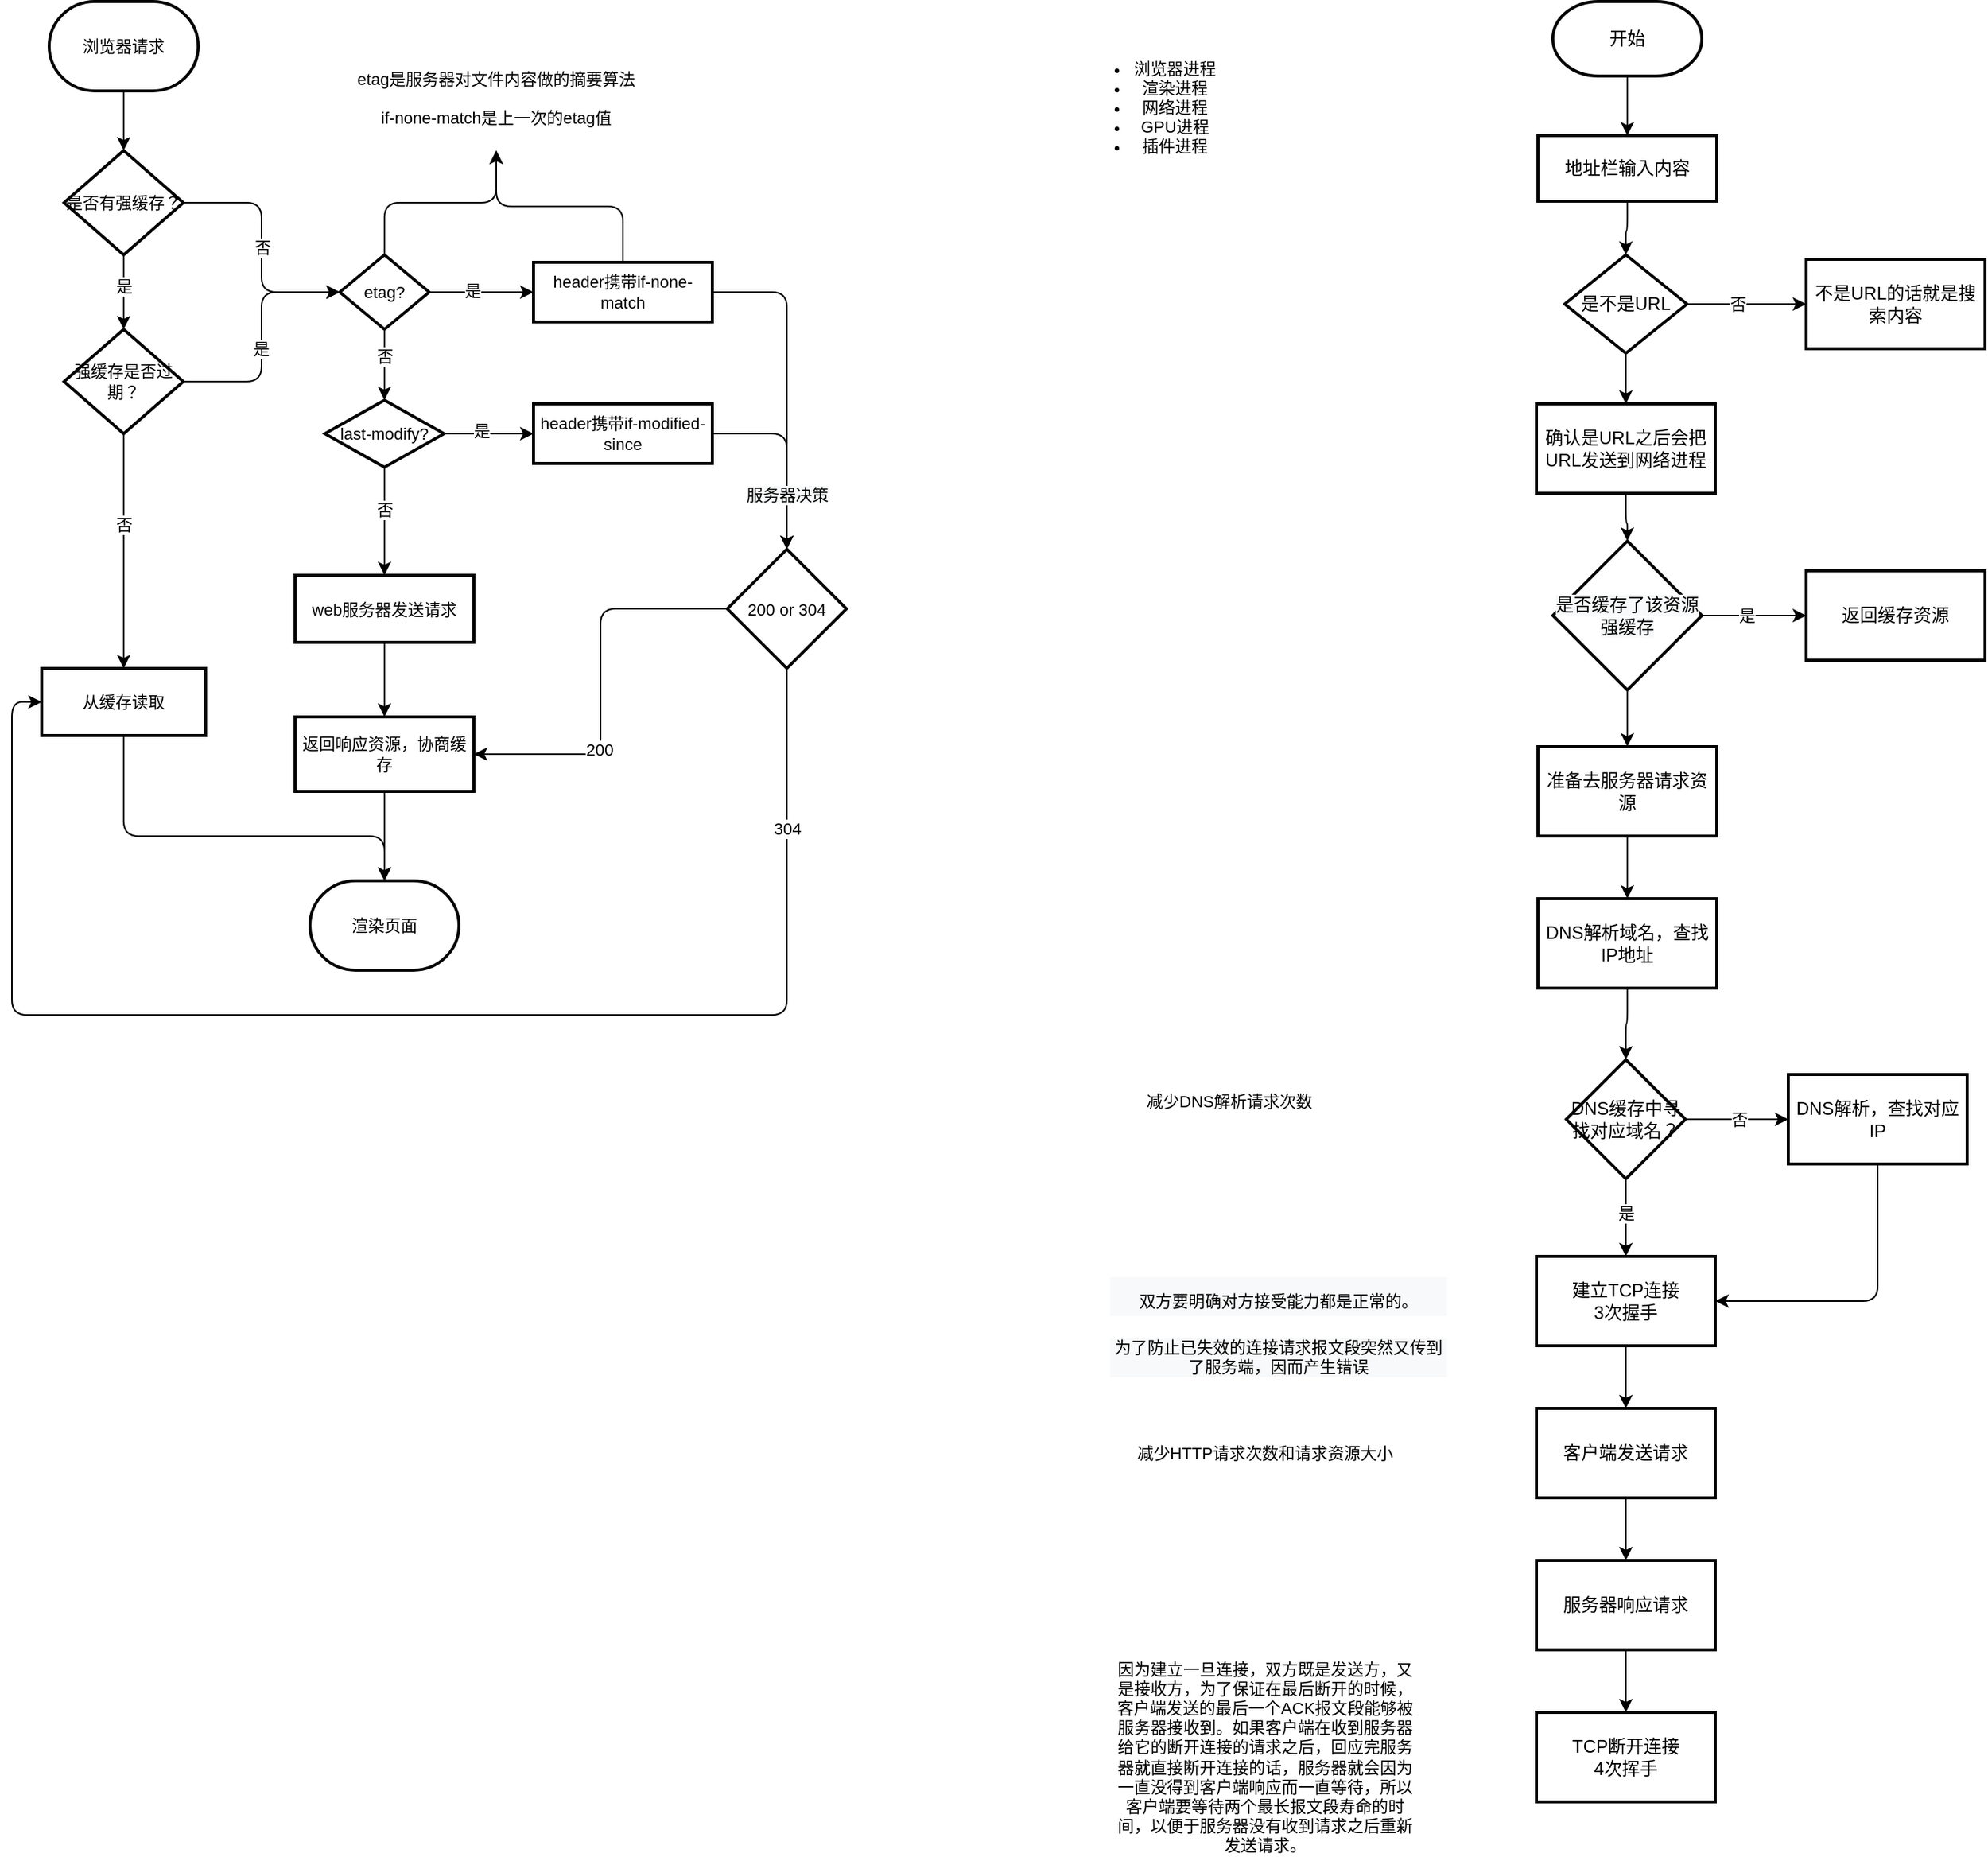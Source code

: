 <mxfile version="14.4.9" type="github">
  <diagram id="C5RBs43oDa-KdzZeNtuy" name="Page-1">
    <mxGraphModel dx="2191" dy="801" grid="1" gridSize="6" guides="1" tooltips="1" connect="1" arrows="1" fold="1" page="1" pageScale="1" pageWidth="827" pageHeight="1169" background="none" math="0" shadow="0">
      <root>
        <mxCell id="WIyWlLk6GJQsqaUBKTNV-0" />
        <mxCell id="WIyWlLk6GJQsqaUBKTNV-1" parent="WIyWlLk6GJQsqaUBKTNV-0" />
        <mxCell id="AT0RoLJ10cqplEt6n9_Q-3" value="" style="edgeStyle=orthogonalEdgeStyle;rounded=0;orthogonalLoop=1;jettySize=auto;html=1;" parent="WIyWlLk6GJQsqaUBKTNV-1" source="AT0RoLJ10cqplEt6n9_Q-1" target="AT0RoLJ10cqplEt6n9_Q-2" edge="1">
          <mxGeometry relative="1" as="geometry" />
        </mxCell>
        <mxCell id="AT0RoLJ10cqplEt6n9_Q-1" value="开始" style="strokeWidth=2;html=1;shape=mxgraph.flowchart.terminator;whiteSpace=wrap;" parent="WIyWlLk6GJQsqaUBKTNV-1" vertex="1">
          <mxGeometry x="364" y="10" width="100" height="50" as="geometry" />
        </mxCell>
        <mxCell id="AT0RoLJ10cqplEt6n9_Q-5" value="" style="edgeStyle=orthogonalEdgeStyle;rounded=1;orthogonalLoop=1;jettySize=auto;html=1;" parent="WIyWlLk6GJQsqaUBKTNV-1" source="AT0RoLJ10cqplEt6n9_Q-2" target="AT0RoLJ10cqplEt6n9_Q-4" edge="1">
          <mxGeometry relative="1" as="geometry" />
        </mxCell>
        <mxCell id="AT0RoLJ10cqplEt6n9_Q-2" value="地址栏输入内容" style="whiteSpace=wrap;html=1;strokeWidth=2;" parent="WIyWlLk6GJQsqaUBKTNV-1" vertex="1">
          <mxGeometry x="354" y="100" width="120" height="44" as="geometry" />
        </mxCell>
        <mxCell id="AT0RoLJ10cqplEt6n9_Q-7" value="" style="edgeStyle=orthogonalEdgeStyle;rounded=0;orthogonalLoop=1;jettySize=auto;html=1;" parent="WIyWlLk6GJQsqaUBKTNV-1" source="AT0RoLJ10cqplEt6n9_Q-4" target="AT0RoLJ10cqplEt6n9_Q-6" edge="1">
          <mxGeometry relative="1" as="geometry" />
        </mxCell>
        <mxCell id="AT0RoLJ10cqplEt6n9_Q-8" value="否" style="edgeLabel;html=1;align=center;verticalAlign=middle;resizable=0;points=[];fontSize=11;horizontal=1;" parent="AT0RoLJ10cqplEt6n9_Q-7" vertex="1" connectable="0">
          <mxGeometry x="-0.1" y="-2" relative="1" as="geometry">
            <mxPoint x="-2" y="-2" as="offset" />
          </mxGeometry>
        </mxCell>
        <mxCell id="AT0RoLJ10cqplEt6n9_Q-10" value="" style="edgeStyle=orthogonalEdgeStyle;rounded=0;orthogonalLoop=1;jettySize=auto;html=1;" parent="WIyWlLk6GJQsqaUBKTNV-1" source="AT0RoLJ10cqplEt6n9_Q-4" target="AT0RoLJ10cqplEt6n9_Q-9" edge="1">
          <mxGeometry relative="1" as="geometry" />
        </mxCell>
        <mxCell id="AT0RoLJ10cqplEt6n9_Q-4" value="是不是URL" style="rhombus;whiteSpace=wrap;html=1;strokeWidth=2;" parent="WIyWlLk6GJQsqaUBKTNV-1" vertex="1">
          <mxGeometry x="372" y="180" width="82" height="66" as="geometry" />
        </mxCell>
        <mxCell id="AT0RoLJ10cqplEt6n9_Q-6" value="不是URL的话就是搜索内容" style="whiteSpace=wrap;html=1;strokeWidth=2;" parent="WIyWlLk6GJQsqaUBKTNV-1" vertex="1">
          <mxGeometry x="534" y="183" width="120" height="60" as="geometry" />
        </mxCell>
        <mxCell id="AT0RoLJ10cqplEt6n9_Q-19" value="" style="edgeStyle=orthogonalEdgeStyle;rounded=1;orthogonalLoop=1;jettySize=auto;html=1;fontSize=11;" parent="WIyWlLk6GJQsqaUBKTNV-1" source="AT0RoLJ10cqplEt6n9_Q-9" target="AT0RoLJ10cqplEt6n9_Q-18" edge="1">
          <mxGeometry relative="1" as="geometry" />
        </mxCell>
        <mxCell id="AT0RoLJ10cqplEt6n9_Q-9" value="确认是URL之后会把URL发送到网络进程" style="whiteSpace=wrap;html=1;strokeWidth=2;" parent="WIyWlLk6GJQsqaUBKTNV-1" vertex="1">
          <mxGeometry x="353" y="280" width="120" height="60" as="geometry" />
        </mxCell>
        <mxCell id="AT0RoLJ10cqplEt6n9_Q-11" value="&lt;ul&gt;&lt;li&gt;浏览器进程&lt;/li&gt;&lt;li&gt;渲染进程&lt;/li&gt;&lt;li&gt;网络进程&lt;/li&gt;&lt;li&gt;GPU进程&lt;/li&gt;&lt;li&gt;插件进程&lt;/li&gt;&lt;/ul&gt;" style="text;html=1;align=center;verticalAlign=middle;resizable=0;points=[];autosize=1;fontSize=11;" parent="WIyWlLk6GJQsqaUBKTNV-1" vertex="1">
          <mxGeometry x="30" y="36" width="120" height="90" as="geometry" />
        </mxCell>
        <mxCell id="AT0RoLJ10cqplEt6n9_Q-79" value="" style="edgeStyle=orthogonalEdgeStyle;rounded=1;orthogonalLoop=1;jettySize=auto;html=1;fontSize=11;" parent="WIyWlLk6GJQsqaUBKTNV-1" source="AT0RoLJ10cqplEt6n9_Q-18" target="AT0RoLJ10cqplEt6n9_Q-78" edge="1">
          <mxGeometry relative="1" as="geometry" />
        </mxCell>
        <mxCell id="AT0RoLJ10cqplEt6n9_Q-80" value="是" style="edgeLabel;html=1;align=center;verticalAlign=middle;resizable=0;points=[];fontSize=11;" parent="AT0RoLJ10cqplEt6n9_Q-79" vertex="1" connectable="0">
          <mxGeometry x="-0.158" relative="1" as="geometry">
            <mxPoint as="offset" />
          </mxGeometry>
        </mxCell>
        <mxCell id="AT0RoLJ10cqplEt6n9_Q-84" value="" style="edgeStyle=orthogonalEdgeStyle;rounded=1;orthogonalLoop=1;jettySize=auto;html=1;fontSize=11;" parent="WIyWlLk6GJQsqaUBKTNV-1" source="AT0RoLJ10cqplEt6n9_Q-18" target="AT0RoLJ10cqplEt6n9_Q-83" edge="1">
          <mxGeometry relative="1" as="geometry" />
        </mxCell>
        <mxCell id="AT0RoLJ10cqplEt6n9_Q-18" value="&lt;span style=&quot;color: rgb(0 , 0 , 0) ; font-family: &amp;#34;helvetica&amp;#34; ; font-size: 12px ; font-style: normal ; font-weight: 400 ; letter-spacing: normal ; text-align: center ; text-indent: 0px ; text-transform: none ; word-spacing: 0px ; background-color: rgb(248 , 249 , 250) ; display: inline ; float: none&quot;&gt;是否缓存了该资源&lt;br&gt;强缓存&lt;br&gt;&lt;/span&gt;" style="rhombus;whiteSpace=wrap;html=1;strokeWidth=2;aspect=fixed;" parent="WIyWlLk6GJQsqaUBKTNV-1" vertex="1">
          <mxGeometry x="364" y="372" width="100" height="100" as="geometry" />
        </mxCell>
        <mxCell id="AT0RoLJ10cqplEt6n9_Q-22" value="" style="edgeStyle=orthogonalEdgeStyle;rounded=1;orthogonalLoop=1;jettySize=auto;html=1;fontSize=11;" parent="WIyWlLk6GJQsqaUBKTNV-1" source="AT0RoLJ10cqplEt6n9_Q-20" target="AT0RoLJ10cqplEt6n9_Q-21" edge="1">
          <mxGeometry relative="1" as="geometry" />
        </mxCell>
        <mxCell id="AT0RoLJ10cqplEt6n9_Q-20" value="浏览器请求" style="strokeWidth=2;html=1;shape=mxgraph.flowchart.terminator;whiteSpace=wrap;fontSize=11;align=center;" parent="WIyWlLk6GJQsqaUBKTNV-1" vertex="1">
          <mxGeometry x="-645" y="10" width="100" height="60" as="geometry" />
        </mxCell>
        <mxCell id="AT0RoLJ10cqplEt6n9_Q-24" value="" style="edgeStyle=orthogonalEdgeStyle;rounded=1;orthogonalLoop=1;jettySize=auto;html=1;fontSize=11;" parent="WIyWlLk6GJQsqaUBKTNV-1" source="AT0RoLJ10cqplEt6n9_Q-21" target="AT0RoLJ10cqplEt6n9_Q-23" edge="1">
          <mxGeometry relative="1" as="geometry" />
        </mxCell>
        <mxCell id="AT0RoLJ10cqplEt6n9_Q-25" value="是" style="edgeLabel;html=1;align=center;verticalAlign=middle;resizable=0;points=[];fontSize=11;" parent="AT0RoLJ10cqplEt6n9_Q-24" vertex="1" connectable="0">
          <mxGeometry x="0.13" y="3" relative="1" as="geometry">
            <mxPoint x="-3" y="-7" as="offset" />
          </mxGeometry>
        </mxCell>
        <mxCell id="AT0RoLJ10cqplEt6n9_Q-29" value="否" style="edgeStyle=orthogonalEdgeStyle;rounded=1;orthogonalLoop=1;jettySize=auto;html=1;fontSize=11;" parent="WIyWlLk6GJQsqaUBKTNV-1" source="AT0RoLJ10cqplEt6n9_Q-21" target="AT0RoLJ10cqplEt6n9_Q-28" edge="1">
          <mxGeometry relative="1" as="geometry" />
        </mxCell>
        <mxCell id="AT0RoLJ10cqplEt6n9_Q-21" value="是否有强缓存？" style="rhombus;whiteSpace=wrap;html=1;fontSize=11;strokeWidth=2;" parent="WIyWlLk6GJQsqaUBKTNV-1" vertex="1">
          <mxGeometry x="-635" y="110" width="80" height="70" as="geometry" />
        </mxCell>
        <mxCell id="AT0RoLJ10cqplEt6n9_Q-32" style="edgeStyle=orthogonalEdgeStyle;rounded=1;orthogonalLoop=1;jettySize=auto;html=1;exitX=1;exitY=0.5;exitDx=0;exitDy=0;entryX=0;entryY=0.5;entryDx=0;entryDy=0;fontSize=11;" parent="WIyWlLk6GJQsqaUBKTNV-1" source="AT0RoLJ10cqplEt6n9_Q-23" target="AT0RoLJ10cqplEt6n9_Q-28" edge="1">
          <mxGeometry relative="1" as="geometry" />
        </mxCell>
        <mxCell id="AT0RoLJ10cqplEt6n9_Q-33" value="是" style="edgeLabel;html=1;align=center;verticalAlign=middle;resizable=0;points=[];fontSize=11;" parent="AT0RoLJ10cqplEt6n9_Q-32" vertex="1" connectable="0">
          <mxGeometry x="-0.25" y="1" relative="1" as="geometry">
            <mxPoint y="-12.28" as="offset" />
          </mxGeometry>
        </mxCell>
        <mxCell id="AT0RoLJ10cqplEt6n9_Q-35" value="" style="edgeStyle=orthogonalEdgeStyle;rounded=1;orthogonalLoop=1;jettySize=auto;html=1;fontSize=11;" parent="WIyWlLk6GJQsqaUBKTNV-1" source="AT0RoLJ10cqplEt6n9_Q-23" target="AT0RoLJ10cqplEt6n9_Q-34" edge="1">
          <mxGeometry relative="1" as="geometry" />
        </mxCell>
        <mxCell id="AT0RoLJ10cqplEt6n9_Q-36" value="否" style="edgeLabel;html=1;align=center;verticalAlign=middle;resizable=0;points=[];fontSize=11;" parent="AT0RoLJ10cqplEt6n9_Q-35" vertex="1" connectable="0">
          <mxGeometry x="-0.249" relative="1" as="geometry">
            <mxPoint y="1.6" as="offset" />
          </mxGeometry>
        </mxCell>
        <mxCell id="AT0RoLJ10cqplEt6n9_Q-23" value="强缓存是否过期？" style="rhombus;whiteSpace=wrap;html=1;fontSize=11;strokeWidth=2;" parent="WIyWlLk6GJQsqaUBKTNV-1" vertex="1">
          <mxGeometry x="-635" y="230" width="80" height="70" as="geometry" />
        </mxCell>
        <mxCell id="AT0RoLJ10cqplEt6n9_Q-39" value="" style="edgeStyle=orthogonalEdgeStyle;rounded=1;orthogonalLoop=1;jettySize=auto;html=1;fontSize=11;" parent="WIyWlLk6GJQsqaUBKTNV-1" source="AT0RoLJ10cqplEt6n9_Q-28" target="AT0RoLJ10cqplEt6n9_Q-38" edge="1">
          <mxGeometry relative="1" as="geometry" />
        </mxCell>
        <mxCell id="AT0RoLJ10cqplEt6n9_Q-47" value="是" style="edgeLabel;html=1;align=center;verticalAlign=middle;resizable=0;points=[];fontSize=11;" parent="AT0RoLJ10cqplEt6n9_Q-39" vertex="1" connectable="0">
          <mxGeometry x="-0.08" y="-1" relative="1" as="geometry">
            <mxPoint x="-3" y="-2" as="offset" />
          </mxGeometry>
        </mxCell>
        <mxCell id="AT0RoLJ10cqplEt6n9_Q-49" value="" style="edgeStyle=orthogonalEdgeStyle;rounded=1;orthogonalLoop=1;jettySize=auto;html=1;fontSize=11;" parent="WIyWlLk6GJQsqaUBKTNV-1" source="AT0RoLJ10cqplEt6n9_Q-28" target="AT0RoLJ10cqplEt6n9_Q-48" edge="1">
          <mxGeometry relative="1" as="geometry" />
        </mxCell>
        <mxCell id="AT0RoLJ10cqplEt6n9_Q-50" value="否" style="edgeLabel;html=1;align=center;verticalAlign=middle;resizable=0;points=[];fontSize=11;" parent="AT0RoLJ10cqplEt6n9_Q-49" vertex="1" connectable="0">
          <mxGeometry x="-0.51" y="1" relative="1" as="geometry">
            <mxPoint x="-1" y="6" as="offset" />
          </mxGeometry>
        </mxCell>
        <mxCell id="AT0RoLJ10cqplEt6n9_Q-53" style="edgeStyle=orthogonalEdgeStyle;rounded=1;orthogonalLoop=1;jettySize=auto;html=1;exitX=0.5;exitY=0;exitDx=0;exitDy=0;entryX=0.5;entryY=1;entryDx=0;entryDy=0;fontSize=11;" parent="WIyWlLk6GJQsqaUBKTNV-1" source="AT0RoLJ10cqplEt6n9_Q-28" target="AT0RoLJ10cqplEt6n9_Q-46" edge="1">
          <mxGeometry relative="1" as="geometry" />
        </mxCell>
        <mxCell id="AT0RoLJ10cqplEt6n9_Q-28" value="etag?" style="rhombus;whiteSpace=wrap;html=1;fontSize=11;strokeWidth=2;" parent="WIyWlLk6GJQsqaUBKTNV-1" vertex="1">
          <mxGeometry x="-450" y="180" width="60" height="50" as="geometry" />
        </mxCell>
        <mxCell id="AT0RoLJ10cqplEt6n9_Q-76" style="edgeStyle=orthogonalEdgeStyle;rounded=1;orthogonalLoop=1;jettySize=auto;html=1;exitX=0.5;exitY=1;exitDx=0;exitDy=0;entryX=0.5;entryY=0;entryDx=0;entryDy=0;entryPerimeter=0;fontSize=11;" parent="WIyWlLk6GJQsqaUBKTNV-1" source="AT0RoLJ10cqplEt6n9_Q-34" target="AT0RoLJ10cqplEt6n9_Q-37" edge="1">
          <mxGeometry relative="1" as="geometry">
            <Array as="points">
              <mxPoint x="-595" y="570" />
              <mxPoint x="-420" y="570" />
            </Array>
          </mxGeometry>
        </mxCell>
        <mxCell id="AT0RoLJ10cqplEt6n9_Q-34" value="从缓存读取" style="whiteSpace=wrap;html=1;fontSize=11;strokeWidth=2;" parent="WIyWlLk6GJQsqaUBKTNV-1" vertex="1">
          <mxGeometry x="-650" y="457.5" width="110" height="45" as="geometry" />
        </mxCell>
        <mxCell id="AT0RoLJ10cqplEt6n9_Q-37" value="渲染页面" style="strokeWidth=2;html=1;shape=mxgraph.flowchart.terminator;whiteSpace=wrap;fontSize=11;align=center;" parent="WIyWlLk6GJQsqaUBKTNV-1" vertex="1">
          <mxGeometry x="-470" y="600" width="100" height="60" as="geometry" />
        </mxCell>
        <mxCell id="AT0RoLJ10cqplEt6n9_Q-55" style="edgeStyle=orthogonalEdgeStyle;rounded=1;orthogonalLoop=1;jettySize=auto;html=1;exitX=0.5;exitY=0;exitDx=0;exitDy=0;entryX=0.5;entryY=1;entryDx=0;entryDy=0;fontSize=11;" parent="WIyWlLk6GJQsqaUBKTNV-1" source="AT0RoLJ10cqplEt6n9_Q-38" target="AT0RoLJ10cqplEt6n9_Q-46" edge="1">
          <mxGeometry relative="1" as="geometry" />
        </mxCell>
        <mxCell id="AT0RoLJ10cqplEt6n9_Q-66" value="" style="edgeStyle=orthogonalEdgeStyle;rounded=1;orthogonalLoop=1;jettySize=auto;html=1;fontSize=11;" parent="WIyWlLk6GJQsqaUBKTNV-1" source="AT0RoLJ10cqplEt6n9_Q-38" target="AT0RoLJ10cqplEt6n9_Q-65" edge="1">
          <mxGeometry relative="1" as="geometry" />
        </mxCell>
        <mxCell id="AT0RoLJ10cqplEt6n9_Q-38" value="header携带if-none-match" style="whiteSpace=wrap;html=1;fontSize=11;strokeWidth=2;" parent="WIyWlLk6GJQsqaUBKTNV-1" vertex="1">
          <mxGeometry x="-320" y="185" width="120" height="40" as="geometry" />
        </mxCell>
        <mxCell id="AT0RoLJ10cqplEt6n9_Q-46" value="etag是服务器对文件内容做的摘要算法&lt;br&gt;&lt;br&gt;if-none-match是上一次的etag值" style="text;html=1;strokeColor=none;fillColor=none;align=center;verticalAlign=middle;whiteSpace=wrap;rounded=0;fontSize=11;" parent="WIyWlLk6GJQsqaUBKTNV-1" vertex="1">
          <mxGeometry x="-460" y="40" width="230" height="70" as="geometry" />
        </mxCell>
        <mxCell id="AT0RoLJ10cqplEt6n9_Q-52" value="" style="edgeStyle=orthogonalEdgeStyle;rounded=1;orthogonalLoop=1;jettySize=auto;html=1;fontSize=11;" parent="WIyWlLk6GJQsqaUBKTNV-1" source="AT0RoLJ10cqplEt6n9_Q-48" target="AT0RoLJ10cqplEt6n9_Q-51" edge="1">
          <mxGeometry relative="1" as="geometry" />
        </mxCell>
        <mxCell id="AT0RoLJ10cqplEt6n9_Q-57" value="是" style="edgeLabel;html=1;align=center;verticalAlign=middle;resizable=0;points=[];fontSize=11;" parent="AT0RoLJ10cqplEt6n9_Q-52" vertex="1" connectable="0">
          <mxGeometry x="-0.187" y="3" relative="1" as="geometry">
            <mxPoint y="1" as="offset" />
          </mxGeometry>
        </mxCell>
        <mxCell id="AT0RoLJ10cqplEt6n9_Q-61" value="" style="edgeStyle=orthogonalEdgeStyle;rounded=1;orthogonalLoop=1;jettySize=auto;html=1;fontSize=11;" parent="WIyWlLk6GJQsqaUBKTNV-1" source="AT0RoLJ10cqplEt6n9_Q-48" target="AT0RoLJ10cqplEt6n9_Q-60" edge="1">
          <mxGeometry relative="1" as="geometry" />
        </mxCell>
        <mxCell id="AT0RoLJ10cqplEt6n9_Q-62" value="否" style="edgeLabel;html=1;align=center;verticalAlign=middle;resizable=0;points=[];fontSize=11;" parent="AT0RoLJ10cqplEt6n9_Q-61" vertex="1" connectable="0">
          <mxGeometry x="-0.214" y="-1" relative="1" as="geometry">
            <mxPoint x="1" as="offset" />
          </mxGeometry>
        </mxCell>
        <mxCell id="AT0RoLJ10cqplEt6n9_Q-48" value="last-modify?" style="rhombus;whiteSpace=wrap;html=1;fontSize=11;strokeWidth=2;" parent="WIyWlLk6GJQsqaUBKTNV-1" vertex="1">
          <mxGeometry x="-460" y="277.5" width="80" height="45" as="geometry" />
        </mxCell>
        <mxCell id="AT0RoLJ10cqplEt6n9_Q-70" style="edgeStyle=orthogonalEdgeStyle;rounded=1;orthogonalLoop=1;jettySize=auto;html=1;exitX=1;exitY=0.5;exitDx=0;exitDy=0;fontSize=11;entryX=0.5;entryY=0;entryDx=0;entryDy=0;" parent="WIyWlLk6GJQsqaUBKTNV-1" source="AT0RoLJ10cqplEt6n9_Q-51" target="AT0RoLJ10cqplEt6n9_Q-65" edge="1">
          <mxGeometry relative="1" as="geometry">
            <mxPoint x="-120" y="299.8" as="targetPoint" />
          </mxGeometry>
        </mxCell>
        <mxCell id="AT0RoLJ10cqplEt6n9_Q-71" value="&lt;span style=&quot;background-color: rgb(248 , 249 , 250)&quot;&gt;服务器决策&lt;/span&gt;" style="edgeLabel;html=1;align=center;verticalAlign=middle;resizable=0;points=[];fontSize=11;" parent="AT0RoLJ10cqplEt6n9_Q-70" vertex="1" connectable="0">
          <mxGeometry x="0.43" relative="1" as="geometry">
            <mxPoint as="offset" />
          </mxGeometry>
        </mxCell>
        <mxCell id="AT0RoLJ10cqplEt6n9_Q-51" value="header携带if-modified-since" style="whiteSpace=wrap;html=1;fontSize=11;strokeWidth=2;" parent="WIyWlLk6GJQsqaUBKTNV-1" vertex="1">
          <mxGeometry x="-320" y="280" width="120" height="40" as="geometry" />
        </mxCell>
        <mxCell id="AT0RoLJ10cqplEt6n9_Q-64" value="" style="edgeStyle=orthogonalEdgeStyle;rounded=1;orthogonalLoop=1;jettySize=auto;html=1;fontSize=11;" parent="WIyWlLk6GJQsqaUBKTNV-1" source="AT0RoLJ10cqplEt6n9_Q-60" target="AT0RoLJ10cqplEt6n9_Q-63" edge="1">
          <mxGeometry relative="1" as="geometry" />
        </mxCell>
        <mxCell id="AT0RoLJ10cqplEt6n9_Q-60" value="web服务器发送请求" style="whiteSpace=wrap;html=1;fontSize=11;strokeWidth=2;" parent="WIyWlLk6GJQsqaUBKTNV-1" vertex="1">
          <mxGeometry x="-480" y="395" width="120" height="45" as="geometry" />
        </mxCell>
        <mxCell id="AT0RoLJ10cqplEt6n9_Q-74" style="edgeStyle=orthogonalEdgeStyle;rounded=1;orthogonalLoop=1;jettySize=auto;html=1;exitX=0.5;exitY=1;exitDx=0;exitDy=0;fontSize=11;" parent="WIyWlLk6GJQsqaUBKTNV-1" source="AT0RoLJ10cqplEt6n9_Q-63" target="AT0RoLJ10cqplEt6n9_Q-37" edge="1">
          <mxGeometry relative="1" as="geometry" />
        </mxCell>
        <mxCell id="AT0RoLJ10cqplEt6n9_Q-63" value="返回响应资源，协商缓存" style="whiteSpace=wrap;html=1;fontSize=11;strokeWidth=2;" parent="WIyWlLk6GJQsqaUBKTNV-1" vertex="1">
          <mxGeometry x="-480" y="490" width="120" height="50" as="geometry" />
        </mxCell>
        <mxCell id="AT0RoLJ10cqplEt6n9_Q-72" style="edgeStyle=orthogonalEdgeStyle;rounded=1;orthogonalLoop=1;jettySize=auto;html=1;exitX=0;exitY=0.5;exitDx=0;exitDy=0;entryX=1;entryY=0.5;entryDx=0;entryDy=0;fontSize=11;" parent="WIyWlLk6GJQsqaUBKTNV-1" source="AT0RoLJ10cqplEt6n9_Q-65" target="AT0RoLJ10cqplEt6n9_Q-63" edge="1">
          <mxGeometry relative="1" as="geometry" />
        </mxCell>
        <mxCell id="AT0RoLJ10cqplEt6n9_Q-73" value="200" style="edgeLabel;html=1;align=center;verticalAlign=middle;resizable=0;points=[];fontSize=11;" parent="AT0RoLJ10cqplEt6n9_Q-72" vertex="1" connectable="0">
          <mxGeometry x="0.34" y="-1" relative="1" as="geometry">
            <mxPoint as="offset" />
          </mxGeometry>
        </mxCell>
        <mxCell id="AT0RoLJ10cqplEt6n9_Q-75" style="edgeStyle=orthogonalEdgeStyle;rounded=1;orthogonalLoop=1;jettySize=auto;html=1;exitX=0.5;exitY=1;exitDx=0;exitDy=0;entryX=0;entryY=0.5;entryDx=0;entryDy=0;fontSize=11;" parent="WIyWlLk6GJQsqaUBKTNV-1" source="AT0RoLJ10cqplEt6n9_Q-65" target="AT0RoLJ10cqplEt6n9_Q-34" edge="1">
          <mxGeometry relative="1" as="geometry">
            <Array as="points">
              <mxPoint x="-150" y="690" />
              <mxPoint x="-670" y="690" />
              <mxPoint x="-670" y="480" />
            </Array>
          </mxGeometry>
        </mxCell>
        <mxCell id="AT0RoLJ10cqplEt6n9_Q-77" value="304" style="edgeLabel;html=1;align=center;verticalAlign=middle;resizable=0;points=[];fontSize=11;" parent="AT0RoLJ10cqplEt6n9_Q-75" vertex="1" connectable="0">
          <mxGeometry x="-0.782" relative="1" as="geometry">
            <mxPoint as="offset" />
          </mxGeometry>
        </mxCell>
        <mxCell id="AT0RoLJ10cqplEt6n9_Q-65" value="200 or 304" style="rhombus;whiteSpace=wrap;html=1;fontSize=11;strokeWidth=2;" parent="WIyWlLk6GJQsqaUBKTNV-1" vertex="1">
          <mxGeometry x="-190" y="377.5" width="80" height="80" as="geometry" />
        </mxCell>
        <mxCell id="AT0RoLJ10cqplEt6n9_Q-78" value="返回缓存资源" style="whiteSpace=wrap;html=1;strokeWidth=2;" parent="WIyWlLk6GJQsqaUBKTNV-1" vertex="1">
          <mxGeometry x="534" y="392" width="120" height="60" as="geometry" />
        </mxCell>
        <mxCell id="AT0RoLJ10cqplEt6n9_Q-86" value="" style="edgeStyle=orthogonalEdgeStyle;rounded=1;orthogonalLoop=1;jettySize=auto;html=1;fontSize=11;" parent="WIyWlLk6GJQsqaUBKTNV-1" source="AT0RoLJ10cqplEt6n9_Q-83" target="AT0RoLJ10cqplEt6n9_Q-85" edge="1">
          <mxGeometry relative="1" as="geometry" />
        </mxCell>
        <mxCell id="AT0RoLJ10cqplEt6n9_Q-83" value="准备去服务器请求资源" style="whiteSpace=wrap;html=1;strokeWidth=2;" parent="WIyWlLk6GJQsqaUBKTNV-1" vertex="1">
          <mxGeometry x="354" y="510" width="120" height="60" as="geometry" />
        </mxCell>
        <mxCell id="AT0RoLJ10cqplEt6n9_Q-88" value="" style="edgeStyle=orthogonalEdgeStyle;rounded=1;orthogonalLoop=1;jettySize=auto;html=1;fontSize=11;" parent="WIyWlLk6GJQsqaUBKTNV-1" source="AT0RoLJ10cqplEt6n9_Q-85" target="AT0RoLJ10cqplEt6n9_Q-87" edge="1">
          <mxGeometry relative="1" as="geometry" />
        </mxCell>
        <mxCell id="AT0RoLJ10cqplEt6n9_Q-85" value="DNS解析域名，查找IP地址" style="whiteSpace=wrap;html=1;strokeWidth=2;" parent="WIyWlLk6GJQsqaUBKTNV-1" vertex="1">
          <mxGeometry x="354" y="612" width="120" height="60" as="geometry" />
        </mxCell>
        <mxCell id="AT0RoLJ10cqplEt6n9_Q-90" value="" style="edgeStyle=orthogonalEdgeStyle;rounded=1;orthogonalLoop=1;jettySize=auto;html=1;fontSize=11;" parent="WIyWlLk6GJQsqaUBKTNV-1" source="AT0RoLJ10cqplEt6n9_Q-87" target="AT0RoLJ10cqplEt6n9_Q-89" edge="1">
          <mxGeometry relative="1" as="geometry" />
        </mxCell>
        <mxCell id="AT0RoLJ10cqplEt6n9_Q-91" value="是" style="edgeLabel;html=1;align=center;verticalAlign=middle;resizable=0;points=[];fontSize=11;" parent="AT0RoLJ10cqplEt6n9_Q-90" vertex="1" connectable="0">
          <mxGeometry x="-0.111" relative="1" as="geometry">
            <mxPoint as="offset" />
          </mxGeometry>
        </mxCell>
        <mxCell id="AT0RoLJ10cqplEt6n9_Q-93" value="" style="edgeStyle=orthogonalEdgeStyle;rounded=1;orthogonalLoop=1;jettySize=auto;html=1;fontSize=11;" parent="WIyWlLk6GJQsqaUBKTNV-1" source="AT0RoLJ10cqplEt6n9_Q-87" target="AT0RoLJ10cqplEt6n9_Q-92" edge="1">
          <mxGeometry relative="1" as="geometry" />
        </mxCell>
        <mxCell id="AT0RoLJ10cqplEt6n9_Q-95" value="否" style="edgeLabel;html=1;align=center;verticalAlign=middle;resizable=0;points=[];fontSize=11;" parent="AT0RoLJ10cqplEt6n9_Q-93" vertex="1" connectable="0">
          <mxGeometry x="0.03" relative="1" as="geometry">
            <mxPoint as="offset" />
          </mxGeometry>
        </mxCell>
        <mxCell id="AT0RoLJ10cqplEt6n9_Q-87" value="DNS缓存中寻找对应域名？" style="rhombus;whiteSpace=wrap;html=1;strokeWidth=2;" parent="WIyWlLk6GJQsqaUBKTNV-1" vertex="1">
          <mxGeometry x="373" y="720" width="80" height="80" as="geometry" />
        </mxCell>
        <mxCell id="AT0RoLJ10cqplEt6n9_Q-100" value="" style="edgeStyle=orthogonalEdgeStyle;rounded=1;orthogonalLoop=1;jettySize=auto;html=1;fontSize=11;" parent="WIyWlLk6GJQsqaUBKTNV-1" source="AT0RoLJ10cqplEt6n9_Q-89" target="AT0RoLJ10cqplEt6n9_Q-99" edge="1">
          <mxGeometry relative="1" as="geometry" />
        </mxCell>
        <mxCell id="AT0RoLJ10cqplEt6n9_Q-89" value="建立TCP连接&lt;br&gt;3次握手" style="whiteSpace=wrap;html=1;strokeWidth=2;" parent="WIyWlLk6GJQsqaUBKTNV-1" vertex="1">
          <mxGeometry x="353" y="852" width="120" height="60" as="geometry" />
        </mxCell>
        <mxCell id="AT0RoLJ10cqplEt6n9_Q-94" style="edgeStyle=orthogonalEdgeStyle;rounded=1;orthogonalLoop=1;jettySize=auto;html=1;exitX=0.5;exitY=1;exitDx=0;exitDy=0;entryX=1;entryY=0.5;entryDx=0;entryDy=0;fontSize=11;" parent="WIyWlLk6GJQsqaUBKTNV-1" source="AT0RoLJ10cqplEt6n9_Q-92" target="AT0RoLJ10cqplEt6n9_Q-89" edge="1">
          <mxGeometry relative="1" as="geometry" />
        </mxCell>
        <mxCell id="AT0RoLJ10cqplEt6n9_Q-92" value="DNS解析，查找对应IP" style="whiteSpace=wrap;html=1;strokeWidth=2;" parent="WIyWlLk6GJQsqaUBKTNV-1" vertex="1">
          <mxGeometry x="522" y="730" width="120" height="60" as="geometry" />
        </mxCell>
        <mxCell id="AT0RoLJ10cqplEt6n9_Q-96" value="减少DNS解析请求次数" style="text;html=1;strokeColor=none;fillColor=none;align=center;verticalAlign=middle;whiteSpace=wrap;rounded=0;fontSize=11;" parent="WIyWlLk6GJQsqaUBKTNV-1" vertex="1">
          <mxGeometry x="66" y="706" width="162" height="84" as="geometry" />
        </mxCell>
        <mxCell id="AT0RoLJ10cqplEt6n9_Q-102" value="" style="edgeStyle=orthogonalEdgeStyle;rounded=1;orthogonalLoop=1;jettySize=auto;html=1;fontSize=11;" parent="WIyWlLk6GJQsqaUBKTNV-1" source="AT0RoLJ10cqplEt6n9_Q-99" target="AT0RoLJ10cqplEt6n9_Q-101" edge="1">
          <mxGeometry relative="1" as="geometry" />
        </mxCell>
        <mxCell id="AT0RoLJ10cqplEt6n9_Q-99" value="客户端发送请求" style="whiteSpace=wrap;html=1;strokeWidth=2;" parent="WIyWlLk6GJQsqaUBKTNV-1" vertex="1">
          <mxGeometry x="353" y="954" width="120" height="60" as="geometry" />
        </mxCell>
        <mxCell id="AT0RoLJ10cqplEt6n9_Q-106" value="" style="edgeStyle=orthogonalEdgeStyle;rounded=1;orthogonalLoop=1;jettySize=auto;html=1;fontSize=11;" parent="WIyWlLk6GJQsqaUBKTNV-1" source="AT0RoLJ10cqplEt6n9_Q-101" target="AT0RoLJ10cqplEt6n9_Q-105" edge="1">
          <mxGeometry relative="1" as="geometry" />
        </mxCell>
        <mxCell id="AT0RoLJ10cqplEt6n9_Q-101" value="服务器响应请求" style="whiteSpace=wrap;html=1;strokeWidth=2;" parent="WIyWlLk6GJQsqaUBKTNV-1" vertex="1">
          <mxGeometry x="353" y="1056" width="120" height="60" as="geometry" />
        </mxCell>
        <mxCell id="AT0RoLJ10cqplEt6n9_Q-103" value="&lt;h1 style=&quot;color: rgb(0 , 0 , 0) ; font-family: &amp;#34;helvetica&amp;#34; ; font-style: normal ; letter-spacing: normal ; text-align: center ; text-indent: 0px ; text-transform: none ; word-spacing: 0px ; background-color: rgb(248 , 249 , 250)&quot;&gt;&lt;span style=&quot;font-size: 11px ; font-weight: 400&quot;&gt;双方要明确对方接受能力都是正常的。&lt;/span&gt;&lt;br&gt;&lt;/h1&gt;&lt;p style=&quot;color: rgb(0 , 0 , 0) ; font-family: &amp;#34;helvetica&amp;#34; ; font-size: 11px ; font-style: normal ; font-weight: 400 ; letter-spacing: normal ; text-align: center ; text-indent: 0px ; text-transform: none ; word-spacing: 0px ; background-color: rgb(248 , 249 , 250)&quot;&gt;为了防止已失效的连接请求报文段突然又传到了服务端，因而产生错误&lt;/p&gt;" style="text;html=1;strokeColor=none;fillColor=none;align=center;verticalAlign=middle;whiteSpace=wrap;rounded=0;fontSize=11;" parent="WIyWlLk6GJQsqaUBKTNV-1" vertex="1">
          <mxGeometry x="66" y="852" width="228" height="90" as="geometry" />
        </mxCell>
        <mxCell id="AT0RoLJ10cqplEt6n9_Q-104" value="减少HTTP请求次数和请求资源大小" style="text;html=1;strokeColor=none;fillColor=none;align=center;verticalAlign=middle;whiteSpace=wrap;rounded=0;fontSize=11;" parent="WIyWlLk6GJQsqaUBKTNV-1" vertex="1">
          <mxGeometry x="66" y="974" width="210" height="20" as="geometry" />
        </mxCell>
        <mxCell id="AT0RoLJ10cqplEt6n9_Q-105" value="TCP断开连接&lt;br&gt;4次挥手" style="whiteSpace=wrap;html=1;strokeWidth=2;" parent="WIyWlLk6GJQsqaUBKTNV-1" vertex="1">
          <mxGeometry x="353" y="1158" width="120" height="60" as="geometry" />
        </mxCell>
        <mxCell id="AT0RoLJ10cqplEt6n9_Q-108" value="&lt;div&gt;&lt;div&gt;因为建立一旦连接，双方既是发送方，又是接收方，为了保证在最后断开的时候，客户端发送的最后一个ACK报文段能够被服务器接收到。如果客户端在收到服务器给它的断开连接的请求之后，回应完服务器就直接断开连接的话，服务器就会因为一直没得到客户端响应而一直等待，所以客户端要等待两个最长报文段寿命的时间，以便于服务器没有收到请求之后重新发送请求。&lt;/div&gt;&lt;/div&gt;" style="text;html=1;strokeColor=none;fillColor=none;align=center;verticalAlign=middle;whiteSpace=wrap;rounded=0;fontSize=11;" parent="WIyWlLk6GJQsqaUBKTNV-1" vertex="1">
          <mxGeometry x="69" y="1143" width="204" height="90" as="geometry" />
        </mxCell>
      </root>
    </mxGraphModel>
  </diagram>
</mxfile>
